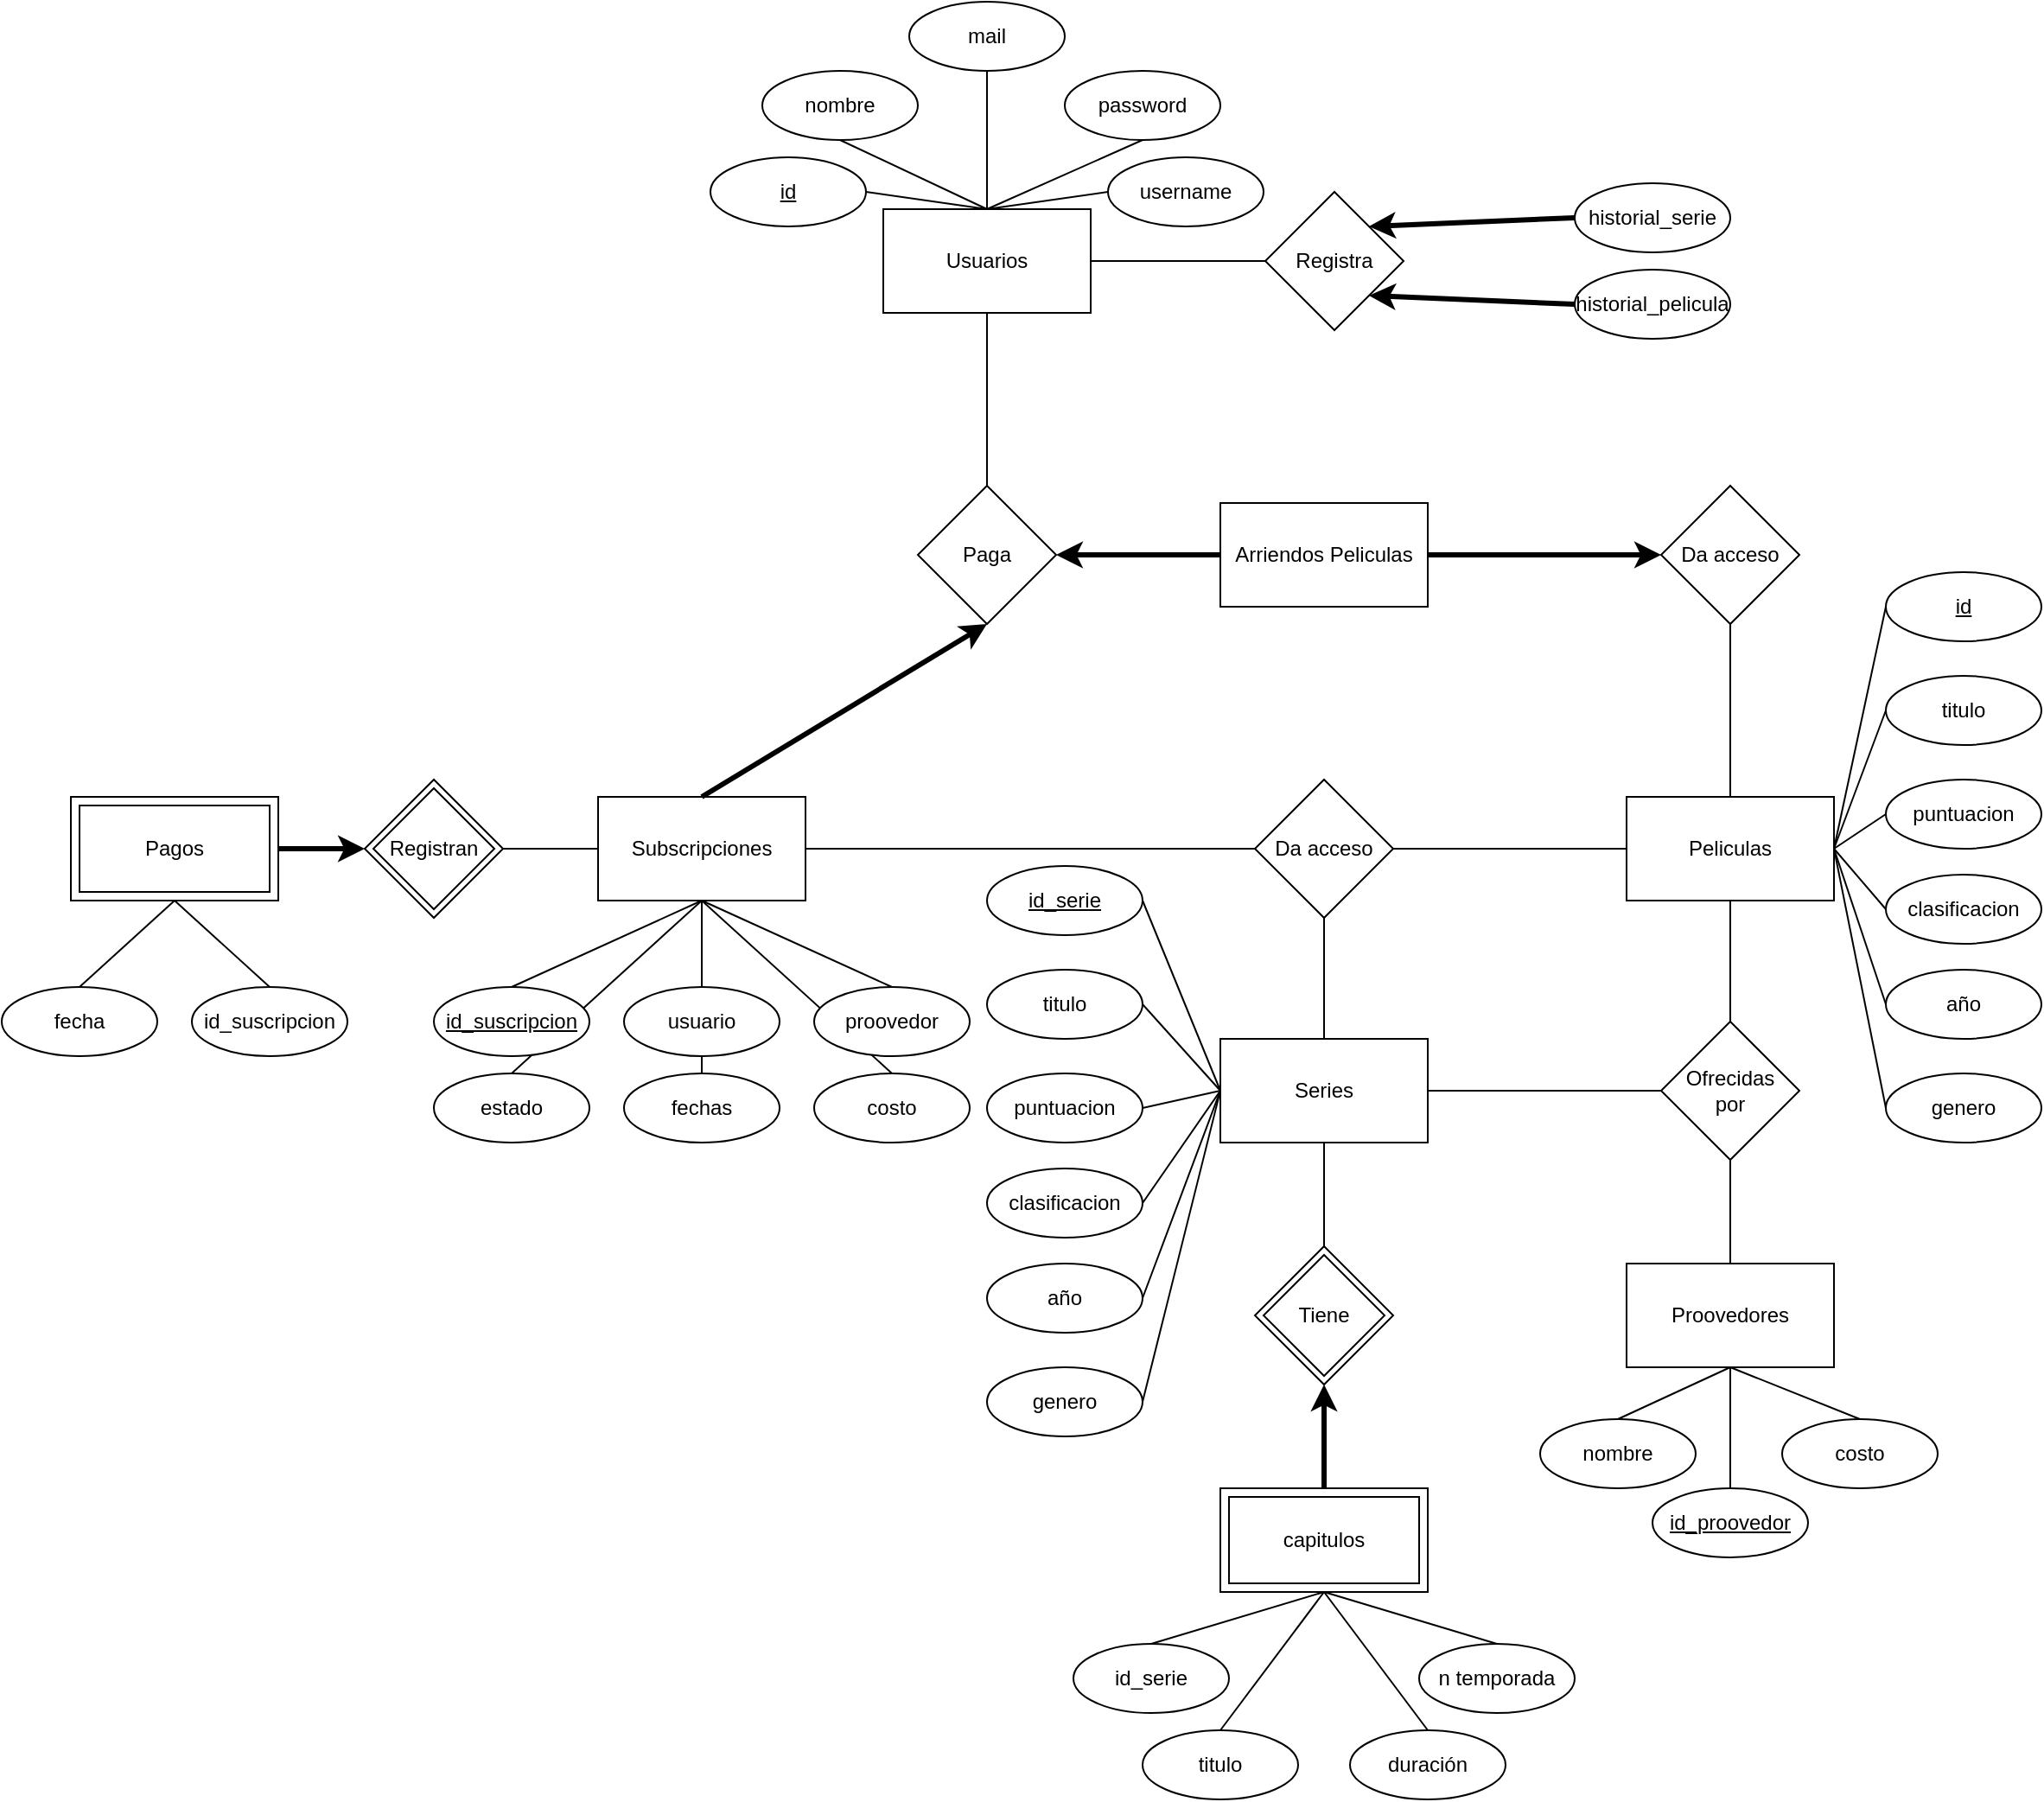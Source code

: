 <mxfile version="22.0.5" type="device">
  <diagram id="C5RBs43oDa-KdzZeNtuy" name="Page-1">
    <mxGraphModel dx="2206" dy="1166" grid="1" gridSize="10" guides="1" tooltips="1" connect="1" arrows="1" fold="1" page="1" pageScale="1" pageWidth="1250" pageHeight="1169" math="0" shadow="0">
      <root>
        <mxCell id="WIyWlLk6GJQsqaUBKTNV-0" />
        <mxCell id="WIyWlLk6GJQsqaUBKTNV-1" parent="WIyWlLk6GJQsqaUBKTNV-0" />
        <mxCell id="2h01MdzyTamrSc7n_eFj-29" value="" style="endArrow=none;html=1;rounded=0;exitX=0.5;exitY=1;exitDx=0;exitDy=0;entryX=0.5;entryY=0;entryDx=0;entryDy=0;" edge="1" parent="WIyWlLk6GJQsqaUBKTNV-1" source="B4P5jP0UeCgK7vJdlA77-13" target="2h01MdzyTamrSc7n_eFj-19">
          <mxGeometry relative="1" as="geometry">
            <mxPoint x="450" y="594" as="sourcePoint" />
            <mxPoint x="560" y="694" as="targetPoint" />
          </mxGeometry>
        </mxCell>
        <mxCell id="2h01MdzyTamrSc7n_eFj-28" value="" style="endArrow=none;html=1;rounded=0;exitX=0.5;exitY=1;exitDx=0;exitDy=0;entryX=0.5;entryY=0;entryDx=0;entryDy=0;" edge="1" parent="WIyWlLk6GJQsqaUBKTNV-1" source="B4P5jP0UeCgK7vJdlA77-13" target="2h01MdzyTamrSc7n_eFj-18">
          <mxGeometry relative="1" as="geometry">
            <mxPoint x="480" y="624" as="sourcePoint" />
            <mxPoint x="370" y="674" as="targetPoint" />
          </mxGeometry>
        </mxCell>
        <mxCell id="2h01MdzyTamrSc7n_eFj-25" value="" style="endArrow=none;html=1;rounded=0;exitX=0.5;exitY=1;exitDx=0;exitDy=0;entryX=0.5;entryY=0;entryDx=0;entryDy=0;" edge="1" parent="WIyWlLk6GJQsqaUBKTNV-1" source="B4P5jP0UeCgK7vJdlA77-13" target="2h01MdzyTamrSc7n_eFj-17">
          <mxGeometry relative="1" as="geometry">
            <mxPoint x="450" y="594" as="sourcePoint" />
            <mxPoint x="340" y="644" as="targetPoint" />
          </mxGeometry>
        </mxCell>
        <mxCell id="B4P5jP0UeCgK7vJdlA77-0" value="Usuarios" style="rounded=0;whiteSpace=wrap;html=1;" parent="WIyWlLk6GJQsqaUBKTNV-1" vertex="1">
          <mxGeometry x="545" y="184" width="120" height="60" as="geometry" />
        </mxCell>
        <mxCell id="B4P5jP0UeCgK7vJdlA77-1" value="&lt;u&gt;id&lt;/u&gt;" style="ellipse;whiteSpace=wrap;html=1;" parent="WIyWlLk6GJQsqaUBKTNV-1" vertex="1">
          <mxGeometry x="445" y="154" width="90" height="40" as="geometry" />
        </mxCell>
        <mxCell id="B4P5jP0UeCgK7vJdlA77-2" value="nombre" style="ellipse;whiteSpace=wrap;html=1;" parent="WIyWlLk6GJQsqaUBKTNV-1" vertex="1">
          <mxGeometry x="475" y="104" width="90" height="40" as="geometry" />
        </mxCell>
        <mxCell id="B4P5jP0UeCgK7vJdlA77-3" value="mail" style="ellipse;whiteSpace=wrap;html=1;" parent="WIyWlLk6GJQsqaUBKTNV-1" vertex="1">
          <mxGeometry x="560" y="64" width="90" height="40" as="geometry" />
        </mxCell>
        <mxCell id="B4P5jP0UeCgK7vJdlA77-4" value="password" style="ellipse;whiteSpace=wrap;html=1;" parent="WIyWlLk6GJQsqaUBKTNV-1" vertex="1">
          <mxGeometry x="650" y="104" width="90" height="40" as="geometry" />
        </mxCell>
        <mxCell id="B4P5jP0UeCgK7vJdlA77-5" value="username" style="ellipse;whiteSpace=wrap;html=1;" parent="WIyWlLk6GJQsqaUBKTNV-1" vertex="1">
          <mxGeometry x="675" y="154" width="90" height="40" as="geometry" />
        </mxCell>
        <mxCell id="B4P5jP0UeCgK7vJdlA77-7" value="" style="endArrow=none;html=1;rounded=0;entryX=0.5;entryY=1;entryDx=0;entryDy=0;exitX=0.5;exitY=0;exitDx=0;exitDy=0;" parent="WIyWlLk6GJQsqaUBKTNV-1" source="B4P5jP0UeCgK7vJdlA77-0" target="B4P5jP0UeCgK7vJdlA77-3" edge="1">
          <mxGeometry width="50" height="50" relative="1" as="geometry">
            <mxPoint x="525" y="344" as="sourcePoint" />
            <mxPoint x="575" y="294" as="targetPoint" />
          </mxGeometry>
        </mxCell>
        <mxCell id="B4P5jP0UeCgK7vJdlA77-8" value="" style="endArrow=none;html=1;rounded=0;entryX=0.5;entryY=1;entryDx=0;entryDy=0;exitX=0.5;exitY=0;exitDx=0;exitDy=0;" parent="WIyWlLk6GJQsqaUBKTNV-1" source="B4P5jP0UeCgK7vJdlA77-0" target="B4P5jP0UeCgK7vJdlA77-2" edge="1">
          <mxGeometry width="50" height="50" relative="1" as="geometry">
            <mxPoint x="525" y="344" as="sourcePoint" />
            <mxPoint x="575" y="294" as="targetPoint" />
          </mxGeometry>
        </mxCell>
        <mxCell id="B4P5jP0UeCgK7vJdlA77-9" value="" style="endArrow=none;html=1;rounded=0;exitX=1;exitY=0.5;exitDx=0;exitDy=0;entryX=0.5;entryY=0;entryDx=0;entryDy=0;" parent="WIyWlLk6GJQsqaUBKTNV-1" source="B4P5jP0UeCgK7vJdlA77-1" target="B4P5jP0UeCgK7vJdlA77-0" edge="1">
          <mxGeometry width="50" height="50" relative="1" as="geometry">
            <mxPoint x="525" y="344" as="sourcePoint" />
            <mxPoint x="575" y="294" as="targetPoint" />
          </mxGeometry>
        </mxCell>
        <mxCell id="B4P5jP0UeCgK7vJdlA77-10" value="" style="endArrow=none;html=1;rounded=0;entryX=0.5;entryY=0;entryDx=0;entryDy=0;exitX=0;exitY=0.5;exitDx=0;exitDy=0;" parent="WIyWlLk6GJQsqaUBKTNV-1" source="B4P5jP0UeCgK7vJdlA77-5" target="B4P5jP0UeCgK7vJdlA77-0" edge="1">
          <mxGeometry width="50" height="50" relative="1" as="geometry">
            <mxPoint x="525" y="344" as="sourcePoint" />
            <mxPoint x="575" y="294" as="targetPoint" />
          </mxGeometry>
        </mxCell>
        <mxCell id="B4P5jP0UeCgK7vJdlA77-11" value="" style="endArrow=none;html=1;rounded=0;entryX=0.5;entryY=1;entryDx=0;entryDy=0;" parent="WIyWlLk6GJQsqaUBKTNV-1" target="B4P5jP0UeCgK7vJdlA77-4" edge="1">
          <mxGeometry width="50" height="50" relative="1" as="geometry">
            <mxPoint x="605" y="184" as="sourcePoint" />
            <mxPoint x="655" y="134" as="targetPoint" />
          </mxGeometry>
        </mxCell>
        <mxCell id="B4P5jP0UeCgK7vJdlA77-12" value="Paga" style="rhombus;whiteSpace=wrap;html=1;" parent="WIyWlLk6GJQsqaUBKTNV-1" vertex="1">
          <mxGeometry x="565" y="344" width="80" height="80" as="geometry" />
        </mxCell>
        <mxCell id="B4P5jP0UeCgK7vJdlA77-13" value="Subscripciones" style="rounded=0;whiteSpace=wrap;html=1;" parent="WIyWlLk6GJQsqaUBKTNV-1" vertex="1">
          <mxGeometry x="380" y="524" width="120" height="60" as="geometry" />
        </mxCell>
        <mxCell id="B4P5jP0UeCgK7vJdlA77-15" value="" style="endArrow=none;html=1;rounded=0;entryX=0.5;entryY=1;entryDx=0;entryDy=0;exitX=0.5;exitY=0;exitDx=0;exitDy=0;" parent="WIyWlLk6GJQsqaUBKTNV-1" source="B4P5jP0UeCgK7vJdlA77-12" target="B4P5jP0UeCgK7vJdlA77-0" edge="1">
          <mxGeometry width="50" height="50" relative="1" as="geometry">
            <mxPoint x="645" y="304" as="sourcePoint" />
            <mxPoint x="575" y="314" as="targetPoint" />
          </mxGeometry>
        </mxCell>
        <mxCell id="B4P5jP0UeCgK7vJdlA77-16" value="" style="endArrow=none;html=1;rounded=0;exitX=0.5;exitY=1;exitDx=0;exitDy=0;entryX=0.5;entryY=0;entryDx=0;entryDy=0;endFill=0;startArrow=classic;startFill=1;strokeWidth=3;" parent="WIyWlLk6GJQsqaUBKTNV-1" source="B4P5jP0UeCgK7vJdlA77-12" target="B4P5jP0UeCgK7vJdlA77-13" edge="1">
          <mxGeometry width="50" height="50" relative="1" as="geometry">
            <mxPoint x="605" y="444" as="sourcePoint" />
            <mxPoint x="655" y="394" as="targetPoint" />
          </mxGeometry>
        </mxCell>
        <mxCell id="B4P5jP0UeCgK7vJdlA77-18" value="Arriendos Peliculas" style="rounded=0;whiteSpace=wrap;html=1;" parent="WIyWlLk6GJQsqaUBKTNV-1" vertex="1">
          <mxGeometry x="740" y="354" width="120" height="60" as="geometry" />
        </mxCell>
        <mxCell id="B4P5jP0UeCgK7vJdlA77-19" value="" style="endArrow=none;html=1;rounded=0;entryX=0;entryY=0.5;entryDx=0;entryDy=0;startArrow=classic;startFill=1;strokeWidth=3;" parent="WIyWlLk6GJQsqaUBKTNV-1" source="B4P5jP0UeCgK7vJdlA77-12" target="B4P5jP0UeCgK7vJdlA77-18" edge="1">
          <mxGeometry width="50" height="50" relative="1" as="geometry">
            <mxPoint x="645" y="434" as="sourcePoint" />
            <mxPoint x="715.711" y="384" as="targetPoint" />
          </mxGeometry>
        </mxCell>
        <mxCell id="B4P5jP0UeCgK7vJdlA77-20" value="" style="rounded=0;whiteSpace=wrap;html=1;" parent="WIyWlLk6GJQsqaUBKTNV-1" vertex="1">
          <mxGeometry x="75" y="524" width="120" height="60" as="geometry" />
        </mxCell>
        <mxCell id="B4P5jP0UeCgK7vJdlA77-21" value="Pagos" style="rounded=0;whiteSpace=wrap;html=1;" parent="WIyWlLk6GJQsqaUBKTNV-1" vertex="1">
          <mxGeometry x="80" y="529" width="110" height="50" as="geometry" />
        </mxCell>
        <mxCell id="B4P5jP0UeCgK7vJdlA77-25" value="Ofrecidas &lt;br&gt;por" style="rhombus;whiteSpace=wrap;html=1;" parent="WIyWlLk6GJQsqaUBKTNV-1" vertex="1">
          <mxGeometry x="995" y="654" width="80" height="80" as="geometry" />
        </mxCell>
        <mxCell id="B4P5jP0UeCgK7vJdlA77-26" value="Proovedores" style="rounded=0;whiteSpace=wrap;html=1;" parent="WIyWlLk6GJQsqaUBKTNV-1" vertex="1">
          <mxGeometry x="975" y="794" width="120" height="60" as="geometry" />
        </mxCell>
        <mxCell id="B4P5jP0UeCgK7vJdlA77-31" value="Peliculas" style="rounded=0;whiteSpace=wrap;html=1;" parent="WIyWlLk6GJQsqaUBKTNV-1" vertex="1">
          <mxGeometry x="975" y="524" width="120" height="60" as="geometry" />
        </mxCell>
        <mxCell id="2h01MdzyTamrSc7n_eFj-9" style="rounded=0;orthogonalLoop=1;jettySize=auto;html=1;exitX=0;exitY=0.5;exitDx=0;exitDy=0;entryX=1;entryY=0.5;entryDx=0;entryDy=0;strokeColor=default;endArrow=none;endFill=0;" edge="1" parent="WIyWlLk6GJQsqaUBKTNV-1" source="B4P5jP0UeCgK7vJdlA77-32" target="2h01MdzyTamrSc7n_eFj-8">
          <mxGeometry relative="1" as="geometry" />
        </mxCell>
        <mxCell id="B4P5jP0UeCgK7vJdlA77-32" value="Series" style="rounded=0;whiteSpace=wrap;html=1;" parent="WIyWlLk6GJQsqaUBKTNV-1" vertex="1">
          <mxGeometry x="740" y="664" width="120" height="60" as="geometry" />
        </mxCell>
        <mxCell id="B4P5jP0UeCgK7vJdlA77-39" value="Da acceso" style="rhombus;whiteSpace=wrap;html=1;" parent="WIyWlLk6GJQsqaUBKTNV-1" vertex="1">
          <mxGeometry x="760" y="514" width="80" height="80" as="geometry" />
        </mxCell>
        <mxCell id="B4P5jP0UeCgK7vJdlA77-40" value="Da acceso" style="rhombus;whiteSpace=wrap;html=1;" parent="WIyWlLk6GJQsqaUBKTNV-1" vertex="1">
          <mxGeometry x="995" y="344" width="80" height="80" as="geometry" />
        </mxCell>
        <mxCell id="B4P5jP0UeCgK7vJdlA77-41" value="" style="endArrow=none;html=1;rounded=0;exitX=1;exitY=0.5;exitDx=0;exitDy=0;entryX=0;entryY=0.5;entryDx=0;entryDy=0;" parent="WIyWlLk6GJQsqaUBKTNV-1" source="B4P5jP0UeCgK7vJdlA77-13" target="B4P5jP0UeCgK7vJdlA77-39" edge="1">
          <mxGeometry width="50" height="50" relative="1" as="geometry">
            <mxPoint x="695" y="564" as="sourcePoint" />
            <mxPoint x="745" y="514" as="targetPoint" />
          </mxGeometry>
        </mxCell>
        <mxCell id="B4P5jP0UeCgK7vJdlA77-43" value="" style="endArrow=none;html=1;rounded=0;exitX=0.5;exitY=1;exitDx=0;exitDy=0;entryX=0.5;entryY=0;entryDx=0;entryDy=0;" parent="WIyWlLk6GJQsqaUBKTNV-1" source="B4P5jP0UeCgK7vJdlA77-39" target="B4P5jP0UeCgK7vJdlA77-32" edge="1">
          <mxGeometry width="50" height="50" relative="1" as="geometry">
            <mxPoint x="755" y="534" as="sourcePoint" />
            <mxPoint x="805" y="484" as="targetPoint" />
          </mxGeometry>
        </mxCell>
        <mxCell id="B4P5jP0UeCgK7vJdlA77-44" value="" style="endArrow=classic;html=1;rounded=0;exitX=1;exitY=0.5;exitDx=0;exitDy=0;entryX=0;entryY=0.5;entryDx=0;entryDy=0;endFill=1;strokeWidth=3;" parent="WIyWlLk6GJQsqaUBKTNV-1" source="B4P5jP0UeCgK7vJdlA77-18" target="B4P5jP0UeCgK7vJdlA77-40" edge="1">
          <mxGeometry width="50" height="50" relative="1" as="geometry">
            <mxPoint x="855" y="504" as="sourcePoint" />
            <mxPoint x="905" y="454" as="targetPoint" />
          </mxGeometry>
        </mxCell>
        <mxCell id="B4P5jP0UeCgK7vJdlA77-45" value="" style="endArrow=none;html=1;rounded=0;entryX=0.5;entryY=1;entryDx=0;entryDy=0;exitX=0.5;exitY=0;exitDx=0;exitDy=0;" parent="WIyWlLk6GJQsqaUBKTNV-1" source="B4P5jP0UeCgK7vJdlA77-31" target="B4P5jP0UeCgK7vJdlA77-40" edge="1">
          <mxGeometry width="50" height="50" relative="1" as="geometry">
            <mxPoint x="855" y="524" as="sourcePoint" />
            <mxPoint x="905" y="474" as="targetPoint" />
          </mxGeometry>
        </mxCell>
        <mxCell id="B4P5jP0UeCgK7vJdlA77-46" value="" style="endArrow=none;html=1;rounded=0;exitX=1;exitY=0.5;exitDx=0;exitDy=0;entryX=0;entryY=0.5;entryDx=0;entryDy=0;" parent="WIyWlLk6GJQsqaUBKTNV-1" source="B4P5jP0UeCgK7vJdlA77-39" target="B4P5jP0UeCgK7vJdlA77-31" edge="1">
          <mxGeometry width="50" height="50" relative="1" as="geometry">
            <mxPoint x="845" y="614" as="sourcePoint" />
            <mxPoint x="895" y="564" as="targetPoint" />
          </mxGeometry>
        </mxCell>
        <mxCell id="B4P5jP0UeCgK7vJdlA77-47" value="" style="endArrow=none;html=1;rounded=0;exitX=1;exitY=0.5;exitDx=0;exitDy=0;entryX=0;entryY=0.5;entryDx=0;entryDy=0;" parent="WIyWlLk6GJQsqaUBKTNV-1" source="B4P5jP0UeCgK7vJdlA77-32" target="B4P5jP0UeCgK7vJdlA77-25" edge="1">
          <mxGeometry width="50" height="50" relative="1" as="geometry">
            <mxPoint x="895" y="734" as="sourcePoint" />
            <mxPoint x="945" y="684" as="targetPoint" />
          </mxGeometry>
        </mxCell>
        <mxCell id="B4P5jP0UeCgK7vJdlA77-49" value="" style="endArrow=none;html=1;rounded=0;entryX=0.5;entryY=1;entryDx=0;entryDy=0;exitX=0.5;exitY=0;exitDx=0;exitDy=0;" parent="WIyWlLk6GJQsqaUBKTNV-1" source="B4P5jP0UeCgK7vJdlA77-25" target="B4P5jP0UeCgK7vJdlA77-31" edge="1">
          <mxGeometry width="50" height="50" relative="1" as="geometry">
            <mxPoint x="965" y="654" as="sourcePoint" />
            <mxPoint x="1015" y="604" as="targetPoint" />
          </mxGeometry>
        </mxCell>
        <mxCell id="B4P5jP0UeCgK7vJdlA77-50" value="" style="endArrow=none;html=1;rounded=0;entryX=0.5;entryY=1;entryDx=0;entryDy=0;exitX=0.5;exitY=0;exitDx=0;exitDy=0;" parent="WIyWlLk6GJQsqaUBKTNV-1" source="B4P5jP0UeCgK7vJdlA77-26" target="B4P5jP0UeCgK7vJdlA77-25" edge="1">
          <mxGeometry width="50" height="50" relative="1" as="geometry">
            <mxPoint x="915" y="824" as="sourcePoint" />
            <mxPoint x="965" y="774" as="targetPoint" />
          </mxGeometry>
        </mxCell>
        <mxCell id="B4P5jP0UeCgK7vJdlA77-51" value="" style="rounded=0;whiteSpace=wrap;html=1;" parent="WIyWlLk6GJQsqaUBKTNV-1" vertex="1">
          <mxGeometry x="740" y="924" width="120" height="60" as="geometry" />
        </mxCell>
        <mxCell id="B4P5jP0UeCgK7vJdlA77-52" value="capitulos" style="rounded=0;whiteSpace=wrap;html=1;" parent="WIyWlLk6GJQsqaUBKTNV-1" vertex="1">
          <mxGeometry x="745" y="929" width="110" height="50" as="geometry" />
        </mxCell>
        <mxCell id="B4P5jP0UeCgK7vJdlA77-60" value="puntuacion" style="ellipse;whiteSpace=wrap;html=1;" parent="WIyWlLk6GJQsqaUBKTNV-1" vertex="1">
          <mxGeometry x="1125" y="514" width="90" height="40" as="geometry" />
        </mxCell>
        <mxCell id="B4P5jP0UeCgK7vJdlA77-61" value="clasificacion" style="ellipse;whiteSpace=wrap;html=1;" parent="WIyWlLk6GJQsqaUBKTNV-1" vertex="1">
          <mxGeometry x="1125" y="569" width="90" height="40" as="geometry" />
        </mxCell>
        <mxCell id="B4P5jP0UeCgK7vJdlA77-62" value="año" style="ellipse;whiteSpace=wrap;html=1;" parent="WIyWlLk6GJQsqaUBKTNV-1" vertex="1">
          <mxGeometry x="1125" y="624" width="90" height="40" as="geometry" />
        </mxCell>
        <mxCell id="B4P5jP0UeCgK7vJdlA77-63" value="titulo" style="ellipse;whiteSpace=wrap;html=1;" parent="WIyWlLk6GJQsqaUBKTNV-1" vertex="1">
          <mxGeometry x="1125" y="454" width="90" height="40" as="geometry" />
        </mxCell>
        <mxCell id="B4P5jP0UeCgK7vJdlA77-64" value="" style="endArrow=none;html=1;rounded=0;exitX=1;exitY=0.5;exitDx=0;exitDy=0;entryX=0;entryY=0.5;entryDx=0;entryDy=0;" parent="WIyWlLk6GJQsqaUBKTNV-1" source="B4P5jP0UeCgK7vJdlA77-31" target="B4P5jP0UeCgK7vJdlA77-63" edge="1">
          <mxGeometry width="50" height="50" relative="1" as="geometry">
            <mxPoint x="1085" y="644" as="sourcePoint" />
            <mxPoint x="1135" y="594" as="targetPoint" />
          </mxGeometry>
        </mxCell>
        <mxCell id="B4P5jP0UeCgK7vJdlA77-65" value="" style="endArrow=none;html=1;rounded=0;exitX=1;exitY=0.5;exitDx=0;exitDy=0;entryX=0;entryY=0.5;entryDx=0;entryDy=0;" parent="WIyWlLk6GJQsqaUBKTNV-1" source="B4P5jP0UeCgK7vJdlA77-31" target="B4P5jP0UeCgK7vJdlA77-60" edge="1">
          <mxGeometry width="50" height="50" relative="1" as="geometry">
            <mxPoint x="1105" y="564" as="sourcePoint" />
            <mxPoint x="1135" y="484" as="targetPoint" />
          </mxGeometry>
        </mxCell>
        <mxCell id="B4P5jP0UeCgK7vJdlA77-66" value="" style="endArrow=none;html=1;rounded=0;exitX=1;exitY=0.5;exitDx=0;exitDy=0;entryX=0;entryY=0.5;entryDx=0;entryDy=0;" parent="WIyWlLk6GJQsqaUBKTNV-1" source="B4P5jP0UeCgK7vJdlA77-31" target="B4P5jP0UeCgK7vJdlA77-61" edge="1">
          <mxGeometry width="50" height="50" relative="1" as="geometry">
            <mxPoint x="1105" y="564" as="sourcePoint" />
            <mxPoint x="1135" y="544" as="targetPoint" />
          </mxGeometry>
        </mxCell>
        <mxCell id="B4P5jP0UeCgK7vJdlA77-67" value="" style="endArrow=none;html=1;rounded=0;exitX=1;exitY=0.5;exitDx=0;exitDy=0;entryX=0;entryY=0.5;entryDx=0;entryDy=0;" parent="WIyWlLk6GJQsqaUBKTNV-1" source="B4P5jP0UeCgK7vJdlA77-31" target="B4P5jP0UeCgK7vJdlA77-62" edge="1">
          <mxGeometry width="50" height="50" relative="1" as="geometry">
            <mxPoint x="1105" y="564" as="sourcePoint" />
            <mxPoint x="1135" y="599" as="targetPoint" />
          </mxGeometry>
        </mxCell>
        <mxCell id="B4P5jP0UeCgK7vJdlA77-68" value="nombre" style="ellipse;whiteSpace=wrap;html=1;" parent="WIyWlLk6GJQsqaUBKTNV-1" vertex="1">
          <mxGeometry x="925" y="884" width="90" height="40" as="geometry" />
        </mxCell>
        <mxCell id="B4P5jP0UeCgK7vJdlA77-69" value="costo" style="ellipse;whiteSpace=wrap;html=1;" parent="WIyWlLk6GJQsqaUBKTNV-1" vertex="1">
          <mxGeometry x="1065" y="884" width="90" height="40" as="geometry" />
        </mxCell>
        <mxCell id="B4P5jP0UeCgK7vJdlA77-70" value="" style="endArrow=none;html=1;rounded=0;exitX=0.5;exitY=0;exitDx=0;exitDy=0;entryX=0.5;entryY=1;entryDx=0;entryDy=0;" parent="WIyWlLk6GJQsqaUBKTNV-1" source="B4P5jP0UeCgK7vJdlA77-68" target="B4P5jP0UeCgK7vJdlA77-26" edge="1">
          <mxGeometry width="50" height="50" relative="1" as="geometry">
            <mxPoint x="955" y="1014" as="sourcePoint" />
            <mxPoint x="1005" y="964" as="targetPoint" />
          </mxGeometry>
        </mxCell>
        <mxCell id="B4P5jP0UeCgK7vJdlA77-71" value="" style="endArrow=none;html=1;rounded=0;exitX=0.5;exitY=0;exitDx=0;exitDy=0;entryX=0.5;entryY=1;entryDx=0;entryDy=0;" parent="WIyWlLk6GJQsqaUBKTNV-1" source="B4P5jP0UeCgK7vJdlA77-69" target="B4P5jP0UeCgK7vJdlA77-26" edge="1">
          <mxGeometry width="50" height="50" relative="1" as="geometry">
            <mxPoint x="980" y="894" as="sourcePoint" />
            <mxPoint x="1045" y="864" as="targetPoint" />
          </mxGeometry>
        </mxCell>
        <mxCell id="B4P5jP0UeCgK7vJdlA77-73" value="puntuacion" style="ellipse;whiteSpace=wrap;html=1;" parent="WIyWlLk6GJQsqaUBKTNV-1" vertex="1">
          <mxGeometry x="605" y="684" width="90" height="40" as="geometry" />
        </mxCell>
        <mxCell id="B4P5jP0UeCgK7vJdlA77-74" value="clasificacion" style="ellipse;whiteSpace=wrap;html=1;" parent="WIyWlLk6GJQsqaUBKTNV-1" vertex="1">
          <mxGeometry x="605" y="739" width="90" height="40" as="geometry" />
        </mxCell>
        <mxCell id="B4P5jP0UeCgK7vJdlA77-75" value="año" style="ellipse;whiteSpace=wrap;html=1;" parent="WIyWlLk6GJQsqaUBKTNV-1" vertex="1">
          <mxGeometry x="605" y="794" width="90" height="40" as="geometry" />
        </mxCell>
        <mxCell id="B4P5jP0UeCgK7vJdlA77-76" value="titulo" style="ellipse;whiteSpace=wrap;html=1;" parent="WIyWlLk6GJQsqaUBKTNV-1" vertex="1">
          <mxGeometry x="605" y="624" width="90" height="40" as="geometry" />
        </mxCell>
        <mxCell id="B4P5jP0UeCgK7vJdlA77-77" value="" style="endArrow=none;html=1;rounded=0;exitX=1;exitY=0.5;exitDx=0;exitDy=0;entryX=0;entryY=0.5;entryDx=0;entryDy=0;" parent="WIyWlLk6GJQsqaUBKTNV-1" source="B4P5jP0UeCgK7vJdlA77-76" target="B4P5jP0UeCgK7vJdlA77-32" edge="1">
          <mxGeometry width="50" height="50" relative="1" as="geometry">
            <mxPoint x="715" y="654" as="sourcePoint" />
            <mxPoint x="765" y="604" as="targetPoint" />
          </mxGeometry>
        </mxCell>
        <mxCell id="B4P5jP0UeCgK7vJdlA77-78" value="" style="endArrow=none;html=1;rounded=0;exitX=1;exitY=0.5;exitDx=0;exitDy=0;entryX=0;entryY=0.5;entryDx=0;entryDy=0;" parent="WIyWlLk6GJQsqaUBKTNV-1" source="B4P5jP0UeCgK7vJdlA77-73" target="B4P5jP0UeCgK7vJdlA77-32" edge="1">
          <mxGeometry width="50" height="50" relative="1" as="geometry">
            <mxPoint x="705" y="624" as="sourcePoint" />
            <mxPoint x="750" y="704" as="targetPoint" />
          </mxGeometry>
        </mxCell>
        <mxCell id="B4P5jP0UeCgK7vJdlA77-79" value="" style="endArrow=none;html=1;rounded=0;exitX=1;exitY=0.5;exitDx=0;exitDy=0;entryX=0;entryY=0.5;entryDx=0;entryDy=0;" parent="WIyWlLk6GJQsqaUBKTNV-1" source="B4P5jP0UeCgK7vJdlA77-74" target="B4P5jP0UeCgK7vJdlA77-32" edge="1">
          <mxGeometry width="50" height="50" relative="1" as="geometry">
            <mxPoint x="705" y="684" as="sourcePoint" />
            <mxPoint x="750" y="704" as="targetPoint" />
          </mxGeometry>
        </mxCell>
        <mxCell id="B4P5jP0UeCgK7vJdlA77-80" value="" style="endArrow=none;html=1;rounded=0;exitX=1;exitY=0.5;exitDx=0;exitDy=0;entryX=0;entryY=0.5;entryDx=0;entryDy=0;" parent="WIyWlLk6GJQsqaUBKTNV-1" source="B4P5jP0UeCgK7vJdlA77-75" target="B4P5jP0UeCgK7vJdlA77-32" edge="1">
          <mxGeometry width="50" height="50" relative="1" as="geometry">
            <mxPoint x="705" y="739" as="sourcePoint" />
            <mxPoint x="750" y="704" as="targetPoint" />
          </mxGeometry>
        </mxCell>
        <mxCell id="2h01MdzyTamrSc7n_eFj-1" value="Tiene" style="rhombus;whiteSpace=wrap;html=1;" vertex="1" parent="WIyWlLk6GJQsqaUBKTNV-1">
          <mxGeometry x="760" y="784" width="80" height="80" as="geometry" />
        </mxCell>
        <mxCell id="2h01MdzyTamrSc7n_eFj-2" value="" style="endArrow=none;html=1;rounded=0;entryX=0.5;entryY=0;entryDx=0;entryDy=0;exitX=0.5;exitY=1;exitDx=0;exitDy=0;" edge="1" parent="WIyWlLk6GJQsqaUBKTNV-1" source="B4P5jP0UeCgK7vJdlA77-32" target="2h01MdzyTamrSc7n_eFj-1">
          <mxGeometry width="50" height="50" relative="1" as="geometry">
            <mxPoint x="805" y="864" as="sourcePoint" />
            <mxPoint x="855" y="814" as="targetPoint" />
          </mxGeometry>
        </mxCell>
        <mxCell id="2h01MdzyTamrSc7n_eFj-3" value="" style="endArrow=none;html=1;rounded=0;entryX=0.5;entryY=0;entryDx=0;entryDy=0;exitX=0.5;exitY=1;exitDx=0;exitDy=0;startArrow=classic;startFill=1;strokeWidth=3;" edge="1" parent="WIyWlLk6GJQsqaUBKTNV-1" source="2h01MdzyTamrSc7n_eFj-1" target="B4P5jP0UeCgK7vJdlA77-51">
          <mxGeometry width="50" height="50" relative="1" as="geometry">
            <mxPoint x="800" y="874" as="sourcePoint" />
            <mxPoint x="855" y="814" as="targetPoint" />
          </mxGeometry>
        </mxCell>
        <mxCell id="2h01MdzyTamrSc7n_eFj-5" value="genero" style="ellipse;whiteSpace=wrap;html=1;" vertex="1" parent="WIyWlLk6GJQsqaUBKTNV-1">
          <mxGeometry x="1125" y="684" width="90" height="40" as="geometry" />
        </mxCell>
        <mxCell id="2h01MdzyTamrSc7n_eFj-7" value="" style="endArrow=none;html=1;rounded=0;exitX=1;exitY=0.5;exitDx=0;exitDy=0;entryX=0;entryY=0.5;entryDx=0;entryDy=0;" edge="1" parent="WIyWlLk6GJQsqaUBKTNV-1" source="B4P5jP0UeCgK7vJdlA77-31" target="2h01MdzyTamrSc7n_eFj-5">
          <mxGeometry relative="1" as="geometry">
            <mxPoint x="755" y="644" as="sourcePoint" />
            <mxPoint x="915" y="644" as="targetPoint" />
          </mxGeometry>
        </mxCell>
        <mxCell id="2h01MdzyTamrSc7n_eFj-8" value="genero" style="ellipse;whiteSpace=wrap;html=1;" vertex="1" parent="WIyWlLk6GJQsqaUBKTNV-1">
          <mxGeometry x="605" y="854" width="90" height="40" as="geometry" />
        </mxCell>
        <mxCell id="2h01MdzyTamrSc7n_eFj-10" value="Registran" style="rhombus;whiteSpace=wrap;html=1;" vertex="1" parent="WIyWlLk6GJQsqaUBKTNV-1">
          <mxGeometry x="245" y="514" width="80" height="80" as="geometry" />
        </mxCell>
        <mxCell id="2h01MdzyTamrSc7n_eFj-14" value="" style="endArrow=classic;html=1;exitX=1;exitY=0.5;exitDx=0;exitDy=0;entryX=0;entryY=0.5;entryDx=0;entryDy=0;endFill=1;endSize=6;startSize=6;strokeWidth=3;rounded=0;" edge="1" parent="WIyWlLk6GJQsqaUBKTNV-1" source="B4P5jP0UeCgK7vJdlA77-20" target="2h01MdzyTamrSc7n_eFj-10">
          <mxGeometry relative="1" as="geometry">
            <mxPoint x="605" y="444" as="sourcePoint" />
            <mxPoint x="215" y="584" as="targetPoint" />
          </mxGeometry>
        </mxCell>
        <mxCell id="2h01MdzyTamrSc7n_eFj-15" value="" style="endArrow=none;html=1;rounded=0;exitX=0;exitY=0.5;exitDx=0;exitDy=0;entryX=1;entryY=0.5;entryDx=0;entryDy=0;" edge="1" parent="WIyWlLk6GJQsqaUBKTNV-1" source="B4P5jP0UeCgK7vJdlA77-13" target="2h01MdzyTamrSc7n_eFj-10">
          <mxGeometry relative="1" as="geometry">
            <mxPoint x="185" y="564" as="sourcePoint" />
            <mxPoint x="325" y="554" as="targetPoint" />
          </mxGeometry>
        </mxCell>
        <mxCell id="2h01MdzyTamrSc7n_eFj-17" value="estado" style="ellipse;whiteSpace=wrap;html=1;" vertex="1" parent="WIyWlLk6GJQsqaUBKTNV-1">
          <mxGeometry x="285" y="684" width="90" height="40" as="geometry" />
        </mxCell>
        <mxCell id="2h01MdzyTamrSc7n_eFj-18" value="costo" style="ellipse;whiteSpace=wrap;html=1;" vertex="1" parent="WIyWlLk6GJQsqaUBKTNV-1">
          <mxGeometry x="505" y="684" width="90" height="40" as="geometry" />
        </mxCell>
        <mxCell id="2h01MdzyTamrSc7n_eFj-19" value="fechas" style="ellipse;whiteSpace=wrap;html=1;" vertex="1" parent="WIyWlLk6GJQsqaUBKTNV-1">
          <mxGeometry x="395" y="684" width="90" height="40" as="geometry" />
        </mxCell>
        <mxCell id="2h01MdzyTamrSc7n_eFj-20" value="proovedor" style="ellipse;whiteSpace=wrap;html=1;" vertex="1" parent="WIyWlLk6GJQsqaUBKTNV-1">
          <mxGeometry x="505" y="634" width="90" height="40" as="geometry" />
        </mxCell>
        <mxCell id="2h01MdzyTamrSc7n_eFj-21" value="usuario" style="ellipse;whiteSpace=wrap;html=1;" vertex="1" parent="WIyWlLk6GJQsqaUBKTNV-1">
          <mxGeometry x="395" y="634" width="90" height="40" as="geometry" />
        </mxCell>
        <mxCell id="2h01MdzyTamrSc7n_eFj-22" value="&lt;u&gt;id_suscripcion&lt;/u&gt;" style="ellipse;whiteSpace=wrap;html=1;" vertex="1" parent="WIyWlLk6GJQsqaUBKTNV-1">
          <mxGeometry x="285" y="634" width="90" height="40" as="geometry" />
        </mxCell>
        <mxCell id="2h01MdzyTamrSc7n_eFj-24" value="" style="endArrow=none;html=1;rounded=0;exitX=0.5;exitY=1;exitDx=0;exitDy=0;entryX=0.5;entryY=0;entryDx=0;entryDy=0;" edge="1" parent="WIyWlLk6GJQsqaUBKTNV-1" source="B4P5jP0UeCgK7vJdlA77-13" target="2h01MdzyTamrSc7n_eFj-22">
          <mxGeometry relative="1" as="geometry">
            <mxPoint x="605" y="644" as="sourcePoint" />
            <mxPoint x="765" y="644" as="targetPoint" />
          </mxGeometry>
        </mxCell>
        <mxCell id="2h01MdzyTamrSc7n_eFj-26" value="" style="endArrow=none;html=1;rounded=0;exitX=0.5;exitY=1;exitDx=0;exitDy=0;entryX=0.5;entryY=0;entryDx=0;entryDy=0;" edge="1" parent="WIyWlLk6GJQsqaUBKTNV-1" source="B4P5jP0UeCgK7vJdlA77-13" target="2h01MdzyTamrSc7n_eFj-21">
          <mxGeometry relative="1" as="geometry">
            <mxPoint x="460" y="604" as="sourcePoint" />
            <mxPoint x="350" y="654" as="targetPoint" />
          </mxGeometry>
        </mxCell>
        <mxCell id="2h01MdzyTamrSc7n_eFj-27" value="" style="endArrow=none;html=1;rounded=0;exitX=0.5;exitY=1;exitDx=0;exitDy=0;entryX=0.5;entryY=0;entryDx=0;entryDy=0;" edge="1" parent="WIyWlLk6GJQsqaUBKTNV-1" source="B4P5jP0UeCgK7vJdlA77-13" target="2h01MdzyTamrSc7n_eFj-20">
          <mxGeometry relative="1" as="geometry">
            <mxPoint x="470" y="614" as="sourcePoint" />
            <mxPoint x="360" y="664" as="targetPoint" />
          </mxGeometry>
        </mxCell>
        <mxCell id="2h01MdzyTamrSc7n_eFj-30" value="id_suscripcion" style="ellipse;whiteSpace=wrap;html=1;" vertex="1" parent="WIyWlLk6GJQsqaUBKTNV-1">
          <mxGeometry x="145" y="634" width="90" height="40" as="geometry" />
        </mxCell>
        <mxCell id="2h01MdzyTamrSc7n_eFj-31" value="fecha" style="ellipse;whiteSpace=wrap;html=1;" vertex="1" parent="WIyWlLk6GJQsqaUBKTNV-1">
          <mxGeometry x="35" y="634" width="90" height="40" as="geometry" />
        </mxCell>
        <mxCell id="2h01MdzyTamrSc7n_eFj-32" value="" style="endArrow=none;html=1;rounded=0;exitX=0.5;exitY=1;exitDx=0;exitDy=0;entryX=0.5;entryY=0;entryDx=0;entryDy=0;" edge="1" parent="WIyWlLk6GJQsqaUBKTNV-1" source="B4P5jP0UeCgK7vJdlA77-20" target="2h01MdzyTamrSc7n_eFj-31">
          <mxGeometry relative="1" as="geometry">
            <mxPoint x="450" y="594" as="sourcePoint" />
            <mxPoint x="450" y="644" as="targetPoint" />
          </mxGeometry>
        </mxCell>
        <mxCell id="2h01MdzyTamrSc7n_eFj-33" value="" style="endArrow=none;html=1;rounded=0;exitX=0.5;exitY=1;exitDx=0;exitDy=0;entryX=0.5;entryY=0;entryDx=0;entryDy=0;" edge="1" parent="WIyWlLk6GJQsqaUBKTNV-1" source="B4P5jP0UeCgK7vJdlA77-20" target="2h01MdzyTamrSc7n_eFj-30">
          <mxGeometry relative="1" as="geometry">
            <mxPoint x="460" y="604" as="sourcePoint" />
            <mxPoint x="460" y="654" as="targetPoint" />
          </mxGeometry>
        </mxCell>
        <mxCell id="2h01MdzyTamrSc7n_eFj-34" value="&lt;u&gt;id_serie&lt;/u&gt;" style="ellipse;whiteSpace=wrap;html=1;" vertex="1" parent="WIyWlLk6GJQsqaUBKTNV-1">
          <mxGeometry x="605" y="564" width="90" height="40" as="geometry" />
        </mxCell>
        <mxCell id="2h01MdzyTamrSc7n_eFj-35" value="" style="endArrow=none;html=1;rounded=0;exitX=1;exitY=0.5;exitDx=0;exitDy=0;entryX=0;entryY=0.5;entryDx=0;entryDy=0;" edge="1" parent="WIyWlLk6GJQsqaUBKTNV-1" source="2h01MdzyTamrSc7n_eFj-34" target="B4P5jP0UeCgK7vJdlA77-32">
          <mxGeometry width="50" height="50" relative="1" as="geometry">
            <mxPoint x="705" y="654" as="sourcePoint" />
            <mxPoint x="750" y="704" as="targetPoint" />
          </mxGeometry>
        </mxCell>
        <mxCell id="2h01MdzyTamrSc7n_eFj-36" value="id_serie" style="ellipse;whiteSpace=wrap;html=1;" vertex="1" parent="WIyWlLk6GJQsqaUBKTNV-1">
          <mxGeometry x="655" y="1014" width="90" height="40" as="geometry" />
        </mxCell>
        <mxCell id="2h01MdzyTamrSc7n_eFj-37" value="titulo" style="ellipse;whiteSpace=wrap;html=1;" vertex="1" parent="WIyWlLk6GJQsqaUBKTNV-1">
          <mxGeometry x="695" y="1064" width="90" height="40" as="geometry" />
        </mxCell>
        <mxCell id="2h01MdzyTamrSc7n_eFj-38" value="n temporada" style="ellipse;whiteSpace=wrap;html=1;" vertex="1" parent="WIyWlLk6GJQsqaUBKTNV-1">
          <mxGeometry x="855" y="1014" width="90" height="40" as="geometry" />
        </mxCell>
        <mxCell id="2h01MdzyTamrSc7n_eFj-39" value="duración" style="ellipse;whiteSpace=wrap;html=1;" vertex="1" parent="WIyWlLk6GJQsqaUBKTNV-1">
          <mxGeometry x="815" y="1064" width="90" height="40" as="geometry" />
        </mxCell>
        <mxCell id="2h01MdzyTamrSc7n_eFj-40" value="" style="endArrow=none;html=1;rounded=0;exitX=0.5;exitY=1;exitDx=0;exitDy=0;entryX=0.5;entryY=0;entryDx=0;entryDy=0;" edge="1" parent="WIyWlLk6GJQsqaUBKTNV-1" source="B4P5jP0UeCgK7vJdlA77-51" target="2h01MdzyTamrSc7n_eFj-38">
          <mxGeometry relative="1" as="geometry">
            <mxPoint x="755" y="1014" as="sourcePoint" />
            <mxPoint x="915" y="1014" as="targetPoint" />
          </mxGeometry>
        </mxCell>
        <mxCell id="2h01MdzyTamrSc7n_eFj-41" value="" style="endArrow=none;html=1;rounded=0;exitX=0.5;exitY=1;exitDx=0;exitDy=0;entryX=0.5;entryY=0;entryDx=0;entryDy=0;" edge="1" parent="WIyWlLk6GJQsqaUBKTNV-1" source="B4P5jP0UeCgK7vJdlA77-51" target="2h01MdzyTamrSc7n_eFj-39">
          <mxGeometry relative="1" as="geometry">
            <mxPoint x="810" y="994" as="sourcePoint" />
            <mxPoint x="910" y="1024" as="targetPoint" />
          </mxGeometry>
        </mxCell>
        <mxCell id="2h01MdzyTamrSc7n_eFj-42" value="" style="endArrow=none;html=1;rounded=0;exitX=0.5;exitY=1;exitDx=0;exitDy=0;entryX=0.5;entryY=0;entryDx=0;entryDy=0;" edge="1" parent="WIyWlLk6GJQsqaUBKTNV-1" source="B4P5jP0UeCgK7vJdlA77-51" target="2h01MdzyTamrSc7n_eFj-37">
          <mxGeometry relative="1" as="geometry">
            <mxPoint x="820" y="1004" as="sourcePoint" />
            <mxPoint x="920" y="1034" as="targetPoint" />
          </mxGeometry>
        </mxCell>
        <mxCell id="2h01MdzyTamrSc7n_eFj-43" value="" style="endArrow=none;html=1;rounded=0;exitX=0.5;exitY=1;exitDx=0;exitDy=0;entryX=0.5;entryY=0;entryDx=0;entryDy=0;" edge="1" parent="WIyWlLk6GJQsqaUBKTNV-1" source="B4P5jP0UeCgK7vJdlA77-51" target="2h01MdzyTamrSc7n_eFj-36">
          <mxGeometry relative="1" as="geometry">
            <mxPoint x="830" y="1014" as="sourcePoint" />
            <mxPoint x="930" y="1044" as="targetPoint" />
          </mxGeometry>
        </mxCell>
        <mxCell id="2h01MdzyTamrSc7n_eFj-44" value="&lt;u&gt;id_proovedor&lt;/u&gt;" style="ellipse;whiteSpace=wrap;html=1;" vertex="1" parent="WIyWlLk6GJQsqaUBKTNV-1">
          <mxGeometry x="990" y="924" width="90" height="40" as="geometry" />
        </mxCell>
        <mxCell id="2h01MdzyTamrSc7n_eFj-45" value="" style="endArrow=none;html=1;rounded=0;exitX=0.5;exitY=0;exitDx=0;exitDy=0;entryX=0.5;entryY=1;entryDx=0;entryDy=0;" edge="1" parent="WIyWlLk6GJQsqaUBKTNV-1" source="2h01MdzyTamrSc7n_eFj-44" target="B4P5jP0UeCgK7vJdlA77-26">
          <mxGeometry width="50" height="50" relative="1" as="geometry">
            <mxPoint x="1120" y="894" as="sourcePoint" />
            <mxPoint x="1045" y="864" as="targetPoint" />
          </mxGeometry>
        </mxCell>
        <mxCell id="2h01MdzyTamrSc7n_eFj-46" value="&lt;u&gt;id&lt;/u&gt;" style="ellipse;whiteSpace=wrap;html=1;" vertex="1" parent="WIyWlLk6GJQsqaUBKTNV-1">
          <mxGeometry x="1125" y="394" width="90" height="40" as="geometry" />
        </mxCell>
        <mxCell id="2h01MdzyTamrSc7n_eFj-47" value="" style="endArrow=none;html=1;rounded=0;exitX=1;exitY=0.5;exitDx=0;exitDy=0;entryX=0;entryY=0.5;entryDx=0;entryDy=0;" edge="1" parent="WIyWlLk6GJQsqaUBKTNV-1" source="B4P5jP0UeCgK7vJdlA77-31" target="2h01MdzyTamrSc7n_eFj-46">
          <mxGeometry width="50" height="50" relative="1" as="geometry">
            <mxPoint x="1105" y="564" as="sourcePoint" />
            <mxPoint x="1135" y="484" as="targetPoint" />
          </mxGeometry>
        </mxCell>
        <mxCell id="2h01MdzyTamrSc7n_eFj-51" value="Registra" style="rhombus;whiteSpace=wrap;html=1;" vertex="1" parent="WIyWlLk6GJQsqaUBKTNV-1">
          <mxGeometry x="766" y="174" width="80" height="80" as="geometry" />
        </mxCell>
        <mxCell id="2h01MdzyTamrSc7n_eFj-52" value="" style="endArrow=none;html=1;rounded=0;entryX=1;entryY=0.5;entryDx=0;entryDy=0;exitX=0;exitY=0.5;exitDx=0;exitDy=0;" edge="1" parent="WIyWlLk6GJQsqaUBKTNV-1" source="2h01MdzyTamrSc7n_eFj-51" target="B4P5jP0UeCgK7vJdlA77-0">
          <mxGeometry width="50" height="50" relative="1" as="geometry">
            <mxPoint x="615" y="354" as="sourcePoint" />
            <mxPoint x="615" y="254" as="targetPoint" />
          </mxGeometry>
        </mxCell>
        <mxCell id="2h01MdzyTamrSc7n_eFj-53" value="historial_serie" style="ellipse;whiteSpace=wrap;html=1;" vertex="1" parent="WIyWlLk6GJQsqaUBKTNV-1">
          <mxGeometry x="945" y="169" width="90" height="40" as="geometry" />
        </mxCell>
        <mxCell id="2h01MdzyTamrSc7n_eFj-54" value="historial_pelicula" style="ellipse;whiteSpace=wrap;html=1;" vertex="1" parent="WIyWlLk6GJQsqaUBKTNV-1">
          <mxGeometry x="945" y="219" width="90" height="40" as="geometry" />
        </mxCell>
        <mxCell id="2h01MdzyTamrSc7n_eFj-55" value="" style="endArrow=classic;html=1;rounded=0;entryX=1;entryY=0;entryDx=0;entryDy=0;exitX=0;exitY=0.5;exitDx=0;exitDy=0;startArrow=none;startFill=0;endFill=1;strokeWidth=3;" edge="1" parent="WIyWlLk6GJQsqaUBKTNV-1" source="2h01MdzyTamrSc7n_eFj-53" target="2h01MdzyTamrSc7n_eFj-51">
          <mxGeometry width="50" height="50" relative="1" as="geometry">
            <mxPoint x="776" y="224" as="sourcePoint" />
            <mxPoint x="675" y="224" as="targetPoint" />
            <Array as="points" />
          </mxGeometry>
        </mxCell>
        <mxCell id="2h01MdzyTamrSc7n_eFj-56" value="" style="endArrow=none;html=1;rounded=0;entryX=0;entryY=0.5;entryDx=0;entryDy=0;exitX=1;exitY=1;exitDx=0;exitDy=0;endFill=0;startArrow=classic;startFill=1;strokeWidth=3;" edge="1" parent="WIyWlLk6GJQsqaUBKTNV-1" source="2h01MdzyTamrSc7n_eFj-51" target="2h01MdzyTamrSc7n_eFj-54">
          <mxGeometry width="50" height="50" relative="1" as="geometry">
            <mxPoint x="786" y="234" as="sourcePoint" />
            <mxPoint x="685" y="234" as="targetPoint" />
          </mxGeometry>
        </mxCell>
        <mxCell id="2h01MdzyTamrSc7n_eFj-57" value="" style="rhombus;whiteSpace=wrap;html=1;fillColor=none;" vertex="1" parent="WIyWlLk6GJQsqaUBKTNV-1">
          <mxGeometry x="250" y="519" width="70" height="70" as="geometry" />
        </mxCell>
        <mxCell id="2h01MdzyTamrSc7n_eFj-58" value="" style="rhombus;whiteSpace=wrap;html=1;fillColor=none;" vertex="1" parent="WIyWlLk6GJQsqaUBKTNV-1">
          <mxGeometry x="765" y="789" width="70" height="70" as="geometry" />
        </mxCell>
      </root>
    </mxGraphModel>
  </diagram>
</mxfile>
